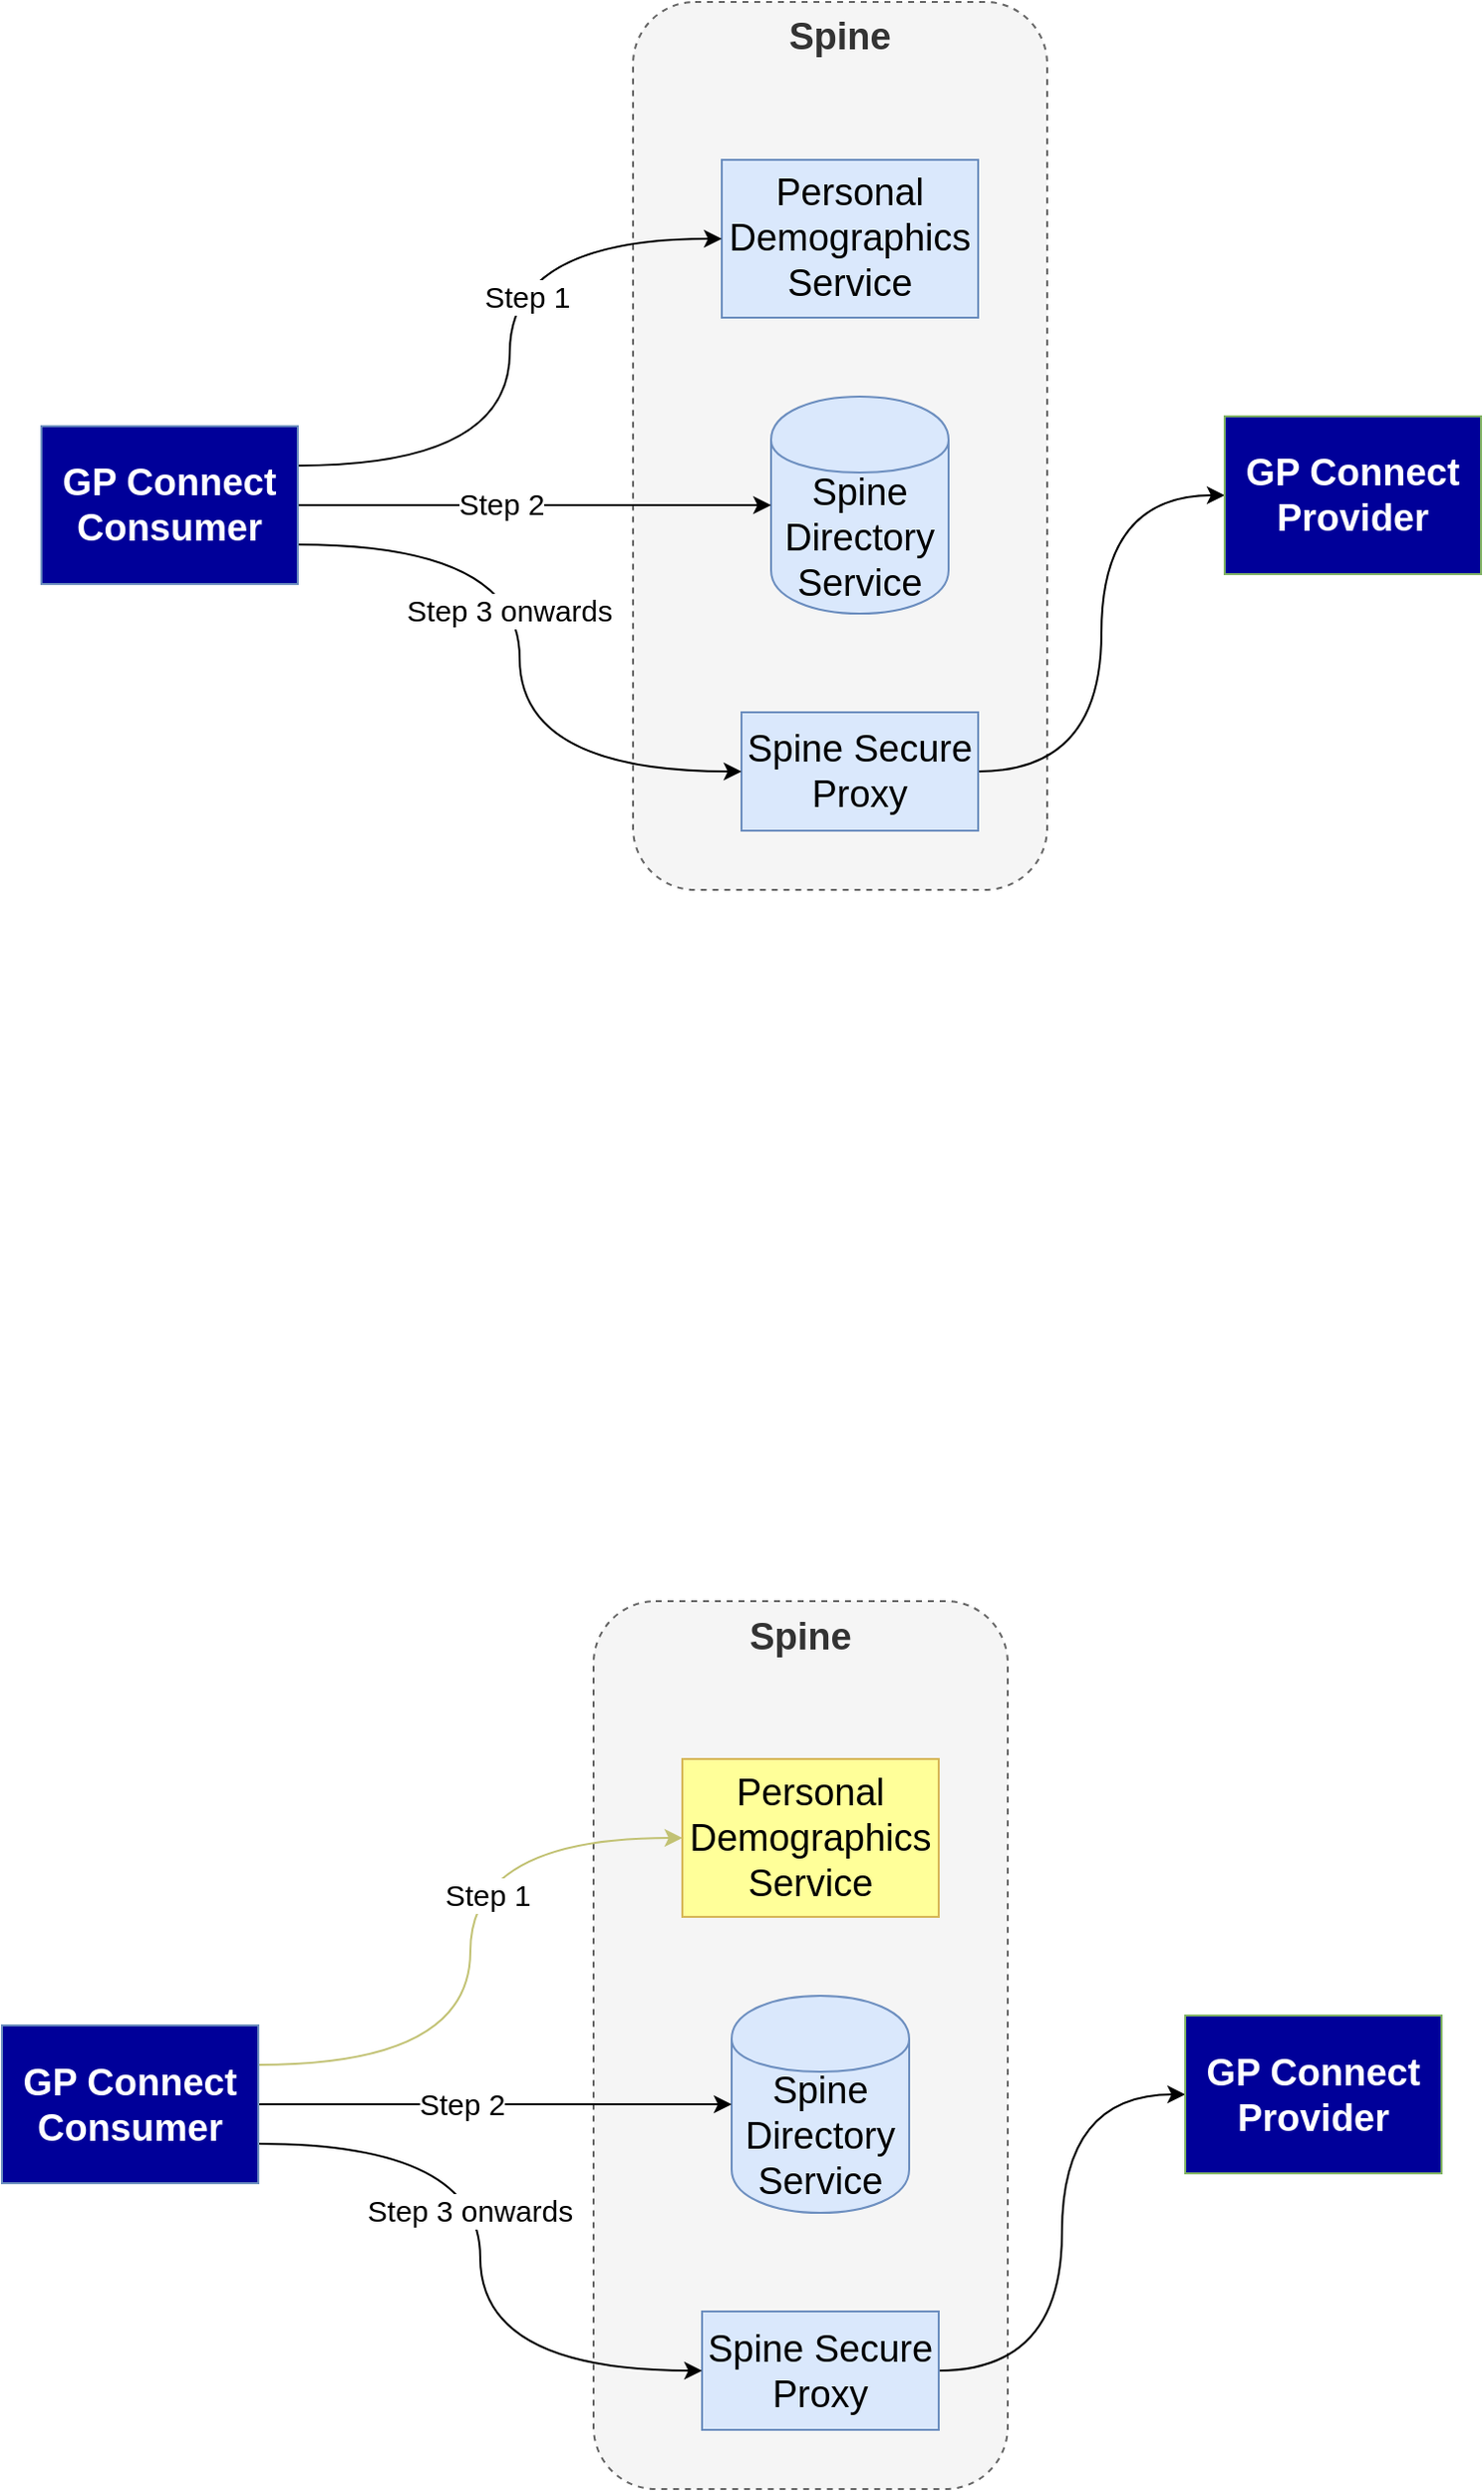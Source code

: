 <mxfile version="10.7.9" type="device"><diagram id="4kclLN7sHK4F9LC0DfJO" name="Page-1"><mxGraphModel dx="1540" dy="1436" grid="0" gridSize="10" guides="1" tooltips="1" connect="1" arrows="1" fold="1" page="1" pageScale="1" pageWidth="1169" pageHeight="827" math="0" shadow="0"><root><mxCell id="0"/><mxCell id="1" parent="0"/><mxCell id="3H5-UG6iCDI9dGywtQOZ-1" value="&lt;font style=&quot;font-size: 19px&quot;&gt;&lt;b&gt;Spine&lt;/b&gt;&lt;/font&gt;" style="rounded=1;whiteSpace=wrap;html=1;verticalAlign=top;dashed=1;fillColor=#f5f5f5;strokeColor=#666666;fontColor=#333333;" vertex="1" parent="1"><mxGeometry x="460" y="150" width="210" height="450" as="geometry"/></mxCell><mxCell id="3H5-UG6iCDI9dGywtQOZ-2" value="&lt;font style=&quot;font-size: 19px&quot;&gt;Spine Directory Service&lt;/font&gt;" style="shape=cylinder;whiteSpace=wrap;html=1;boundedLbl=1;backgroundOutline=1;fillColor=#dae8fc;strokeColor=#6c8ebf;" vertex="1" parent="1"><mxGeometry x="530" y="350" width="90" height="110" as="geometry"/></mxCell><mxCell id="3H5-UG6iCDI9dGywtQOZ-3" value="&lt;font style=&quot;font-size: 19px&quot;&gt;Personal Demographics Service&lt;/font&gt;" style="rounded=0;whiteSpace=wrap;html=1;fillColor=#dae8fc;strokeColor=#6c8ebf;" vertex="1" parent="1"><mxGeometry x="505" y="230" width="130" height="80" as="geometry"/></mxCell><mxCell id="3H5-UG6iCDI9dGywtQOZ-15" style="edgeStyle=orthogonalEdgeStyle;curved=1;orthogonalLoop=1;jettySize=auto;html=1;exitX=1;exitY=0.5;exitDx=0;exitDy=0;entryX=0;entryY=0.5;entryDx=0;entryDy=0;" edge="1" parent="1" source="3H5-UG6iCDI9dGywtQOZ-4" target="3H5-UG6iCDI9dGywtQOZ-6"><mxGeometry relative="1" as="geometry"/></mxCell><mxCell id="3H5-UG6iCDI9dGywtQOZ-4" value="&lt;font style=&quot;font-size: 19px&quot;&gt;Spine Secure Proxy&lt;/font&gt;" style="rounded=0;whiteSpace=wrap;html=1;fillColor=#dae8fc;strokeColor=#6c8ebf;" vertex="1" parent="1"><mxGeometry x="515" y="510" width="120" height="60" as="geometry"/></mxCell><mxCell id="3H5-UG6iCDI9dGywtQOZ-6" value="&lt;font style=&quot;font-size: 19px&quot;&gt;GP Connect&lt;br&gt;Provider&lt;/font&gt;" style="rounded=0;whiteSpace=wrap;html=1;fillColor=#000099;strokeColor=#82b366;fontColor=#FFFFFF;fontStyle=1" vertex="1" parent="1"><mxGeometry x="760" y="360" width="130" height="80" as="geometry"/></mxCell><mxCell id="3H5-UG6iCDI9dGywtQOZ-10" style="edgeStyle=orthogonalEdgeStyle;orthogonalLoop=1;jettySize=auto;html=1;exitX=1;exitY=0.25;exitDx=0;exitDy=0;entryX=0;entryY=0.5;entryDx=0;entryDy=0;curved=1;" edge="1" parent="1" source="3H5-UG6iCDI9dGywtQOZ-9" target="3H5-UG6iCDI9dGywtQOZ-3"><mxGeometry relative="1" as="geometry"/></mxCell><mxCell id="3H5-UG6iCDI9dGywtQOZ-14" value="&lt;font style=&quot;font-size: 15px&quot;&gt;Step 1&lt;br&gt;&lt;/font&gt;" style="text;html=1;resizable=0;points=[];align=center;verticalAlign=middle;labelBackgroundColor=#ffffff;" vertex="1" connectable="0" parent="3H5-UG6iCDI9dGywtQOZ-10"><mxGeometry x="0.176" y="-8" relative="1" as="geometry"><mxPoint as="offset"/></mxGeometry></mxCell><mxCell id="3H5-UG6iCDI9dGywtQOZ-12" style="edgeStyle=orthogonalEdgeStyle;rounded=0;orthogonalLoop=1;jettySize=auto;html=1;exitX=1;exitY=0.5;exitDx=0;exitDy=0;entryX=0;entryY=0.5;entryDx=0;entryDy=0;" edge="1" parent="1" source="3H5-UG6iCDI9dGywtQOZ-9" target="3H5-UG6iCDI9dGywtQOZ-2"><mxGeometry relative="1" as="geometry"/></mxCell><mxCell id="3H5-UG6iCDI9dGywtQOZ-16" value="&lt;font style=&quot;font-size: 15px&quot;&gt;Step 2&lt;/font&gt;" style="text;html=1;resizable=0;points=[];align=center;verticalAlign=middle;labelBackgroundColor=#ffffff;" vertex="1" connectable="0" parent="3H5-UG6iCDI9dGywtQOZ-12"><mxGeometry x="-0.142" y="1" relative="1" as="geometry"><mxPoint as="offset"/></mxGeometry></mxCell><mxCell id="3H5-UG6iCDI9dGywtQOZ-13" style="edgeStyle=orthogonalEdgeStyle;orthogonalLoop=1;jettySize=auto;html=1;exitX=1;exitY=0.75;exitDx=0;exitDy=0;entryX=0;entryY=0.5;entryDx=0;entryDy=0;curved=1;" edge="1" parent="1" source="3H5-UG6iCDI9dGywtQOZ-9" target="3H5-UG6iCDI9dGywtQOZ-4"><mxGeometry relative="1" as="geometry"/></mxCell><mxCell id="3H5-UG6iCDI9dGywtQOZ-17" value="&lt;font style=&quot;font-size: 15px&quot;&gt;Step 3 onwards&lt;/font&gt;" style="text;html=1;resizable=0;points=[];align=center;verticalAlign=middle;labelBackgroundColor=#ffffff;" vertex="1" connectable="0" parent="3H5-UG6iCDI9dGywtQOZ-13"><mxGeometry x="-0.371" y="-33" relative="1" as="geometry"><mxPoint as="offset"/></mxGeometry></mxCell><mxCell id="3H5-UG6iCDI9dGywtQOZ-9" value="&lt;font style=&quot;font-size: 19px&quot;&gt;GP Connect&lt;br&gt;Consumer&lt;/font&gt;" style="rounded=0;whiteSpace=wrap;html=1;fillColor=#000099;strokeColor=#6c8ebf;fontColor=#FFFFFF;fontStyle=1" vertex="1" parent="1"><mxGeometry x="160" y="365" width="130" height="80" as="geometry"/></mxCell><mxCell id="3H5-UG6iCDI9dGywtQOZ-19" value="&lt;font style=&quot;font-size: 19px&quot;&gt;&lt;b&gt;Spine&lt;/b&gt;&lt;/font&gt;" style="rounded=1;whiteSpace=wrap;html=1;verticalAlign=top;dashed=1;fillColor=#f5f5f5;strokeColor=#666666;fontColor=#333333;" vertex="1" parent="1"><mxGeometry x="440" y="960.5" width="210" height="450" as="geometry"/></mxCell><mxCell id="3H5-UG6iCDI9dGywtQOZ-20" value="&lt;font style=&quot;font-size: 19px&quot;&gt;Spine Directory Service&lt;/font&gt;" style="shape=cylinder;whiteSpace=wrap;html=1;boundedLbl=1;backgroundOutline=1;fillColor=#dae8fc;strokeColor=#6c8ebf;" vertex="1" parent="1"><mxGeometry x="510" y="1160.5" width="90" height="110" as="geometry"/></mxCell><mxCell id="3H5-UG6iCDI9dGywtQOZ-21" value="&lt;font style=&quot;font-size: 19px&quot;&gt;Personal Demographics Service&lt;/font&gt;" style="rounded=0;whiteSpace=wrap;html=1;fillColor=#FFFF99;strokeColor=#d6b656;" vertex="1" parent="1"><mxGeometry x="485" y="1040.5" width="130" height="80" as="geometry"/></mxCell><mxCell id="3H5-UG6iCDI9dGywtQOZ-22" style="edgeStyle=orthogonalEdgeStyle;curved=1;orthogonalLoop=1;jettySize=auto;html=1;exitX=1;exitY=0.5;exitDx=0;exitDy=0;entryX=0;entryY=0.5;entryDx=0;entryDy=0;" edge="1" parent="1" source="3H5-UG6iCDI9dGywtQOZ-23" target="3H5-UG6iCDI9dGywtQOZ-24"><mxGeometry relative="1" as="geometry"/></mxCell><mxCell id="3H5-UG6iCDI9dGywtQOZ-23" value="&lt;font style=&quot;font-size: 19px&quot;&gt;Spine Secure Proxy&lt;/font&gt;" style="rounded=0;whiteSpace=wrap;html=1;fillColor=#dae8fc;strokeColor=#6c8ebf;" vertex="1" parent="1"><mxGeometry x="495" y="1320.5" width="120" height="60" as="geometry"/></mxCell><mxCell id="3H5-UG6iCDI9dGywtQOZ-24" value="&lt;font style=&quot;font-size: 19px&quot;&gt;GP Connect&lt;br&gt;Provider&lt;/font&gt;" style="rounded=0;whiteSpace=wrap;html=1;fillColor=#000099;strokeColor=#82b366;fontColor=#FFFFFF;fontStyle=1" vertex="1" parent="1"><mxGeometry x="740" y="1170.5" width="130" height="80" as="geometry"/></mxCell><mxCell id="3H5-UG6iCDI9dGywtQOZ-25" style="edgeStyle=orthogonalEdgeStyle;orthogonalLoop=1;jettySize=auto;html=1;exitX=1;exitY=0.25;exitDx=0;exitDy=0;entryX=0;entryY=0.5;entryDx=0;entryDy=0;curved=1;fillColor=#fff2cc;strokeColor=#C2C274;" edge="1" parent="1" source="3H5-UG6iCDI9dGywtQOZ-31" target="3H5-UG6iCDI9dGywtQOZ-21"><mxGeometry relative="1" as="geometry"/></mxCell><mxCell id="3H5-UG6iCDI9dGywtQOZ-26" value="&lt;font style=&quot;font-size: 15px&quot;&gt;Step 1&lt;br&gt;&lt;/font&gt;" style="text;html=1;resizable=0;points=[];align=center;verticalAlign=middle;labelBackgroundColor=#ffffff;" vertex="1" connectable="0" parent="3H5-UG6iCDI9dGywtQOZ-25"><mxGeometry x="0.176" y="-8" relative="1" as="geometry"><mxPoint as="offset"/></mxGeometry></mxCell><mxCell id="3H5-UG6iCDI9dGywtQOZ-27" style="edgeStyle=orthogonalEdgeStyle;rounded=0;orthogonalLoop=1;jettySize=auto;html=1;exitX=1;exitY=0.5;exitDx=0;exitDy=0;entryX=0;entryY=0.5;entryDx=0;entryDy=0;" edge="1" parent="1" source="3H5-UG6iCDI9dGywtQOZ-31" target="3H5-UG6iCDI9dGywtQOZ-20"><mxGeometry relative="1" as="geometry"/></mxCell><mxCell id="3H5-UG6iCDI9dGywtQOZ-28" value="&lt;font style=&quot;font-size: 15px&quot;&gt;Step 2&lt;/font&gt;" style="text;html=1;resizable=0;points=[];align=center;verticalAlign=middle;labelBackgroundColor=#ffffff;" vertex="1" connectable="0" parent="3H5-UG6iCDI9dGywtQOZ-27"><mxGeometry x="-0.142" y="1" relative="1" as="geometry"><mxPoint as="offset"/></mxGeometry></mxCell><mxCell id="3H5-UG6iCDI9dGywtQOZ-29" style="edgeStyle=orthogonalEdgeStyle;orthogonalLoop=1;jettySize=auto;html=1;exitX=1;exitY=0.75;exitDx=0;exitDy=0;entryX=0;entryY=0.5;entryDx=0;entryDy=0;curved=1;" edge="1" parent="1" source="3H5-UG6iCDI9dGywtQOZ-31" target="3H5-UG6iCDI9dGywtQOZ-23"><mxGeometry relative="1" as="geometry"/></mxCell><mxCell id="3H5-UG6iCDI9dGywtQOZ-30" value="&lt;font style=&quot;font-size: 15px&quot;&gt;Step 3 onwards&lt;/font&gt;" style="text;html=1;resizable=0;points=[];align=center;verticalAlign=middle;labelBackgroundColor=#ffffff;" vertex="1" connectable="0" parent="3H5-UG6iCDI9dGywtQOZ-29"><mxGeometry x="-0.371" y="-33" relative="1" as="geometry"><mxPoint as="offset"/></mxGeometry></mxCell><mxCell id="3H5-UG6iCDI9dGywtQOZ-31" value="&lt;font style=&quot;font-size: 19px&quot;&gt;GP Connect&lt;br&gt;Consumer&lt;/font&gt;" style="rounded=0;whiteSpace=wrap;html=1;fillColor=#000099;strokeColor=#6c8ebf;fontColor=#FFFFFF;fontStyle=1" vertex="1" parent="1"><mxGeometry x="140" y="1175.5" width="130" height="80" as="geometry"/></mxCell></root></mxGraphModel></diagram></mxfile>